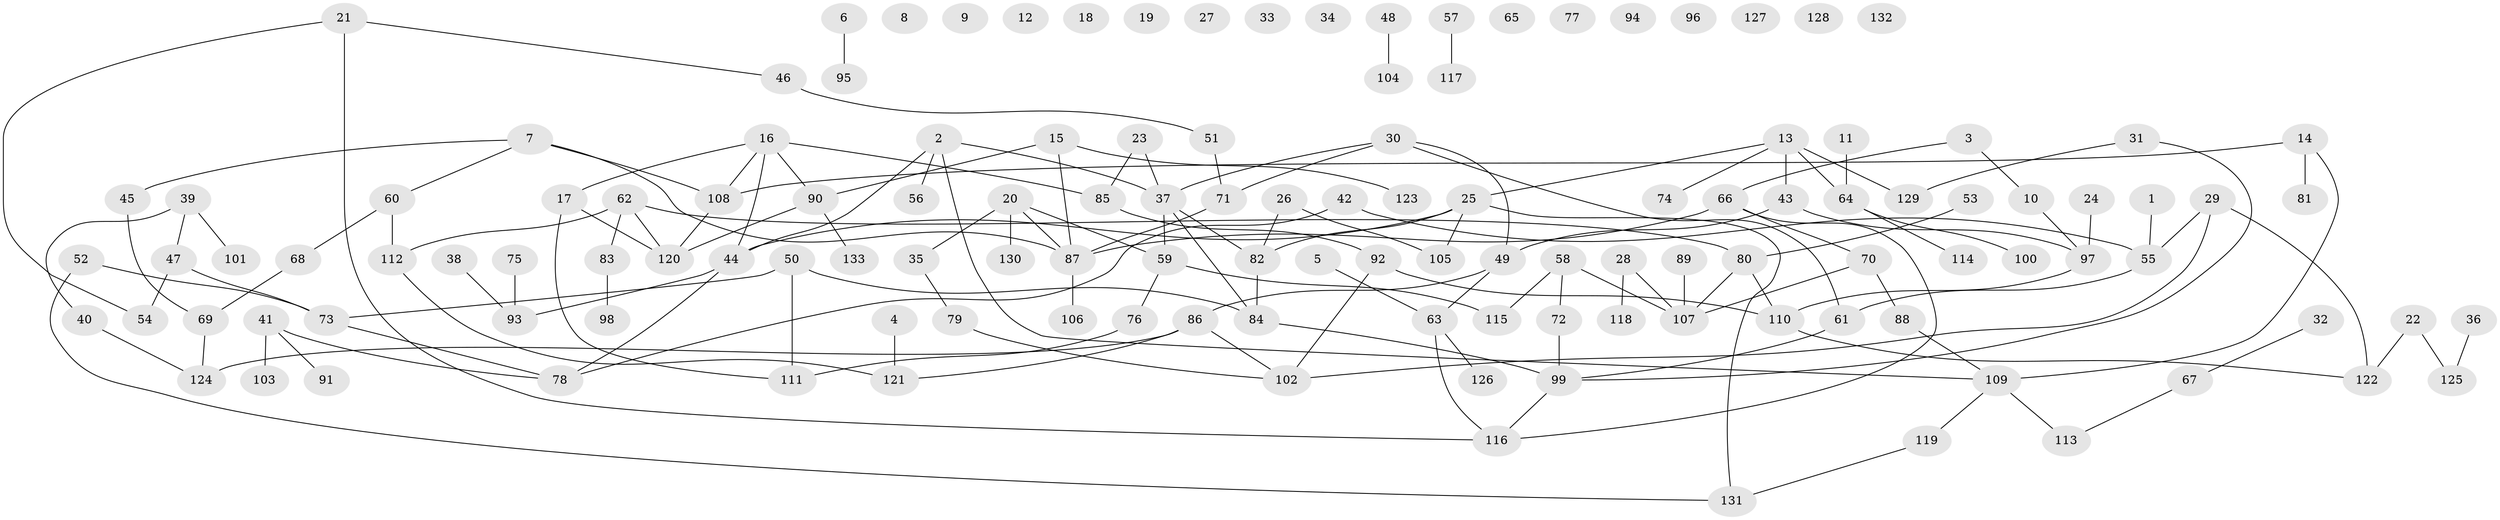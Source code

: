 // coarse degree distribution, {1: 0.24731182795698925, 3: 0.1827956989247312, 2: 0.15053763440860216, 5: 0.06451612903225806, 0: 0.17204301075268819, 4: 0.08602150537634409, 8: 0.03225806451612903, 7: 0.021505376344086023, 6: 0.043010752688172046}
// Generated by graph-tools (version 1.1) at 2025/23/03/03/25 07:23:27]
// undirected, 133 vertices, 153 edges
graph export_dot {
graph [start="1"]
  node [color=gray90,style=filled];
  1;
  2;
  3;
  4;
  5;
  6;
  7;
  8;
  9;
  10;
  11;
  12;
  13;
  14;
  15;
  16;
  17;
  18;
  19;
  20;
  21;
  22;
  23;
  24;
  25;
  26;
  27;
  28;
  29;
  30;
  31;
  32;
  33;
  34;
  35;
  36;
  37;
  38;
  39;
  40;
  41;
  42;
  43;
  44;
  45;
  46;
  47;
  48;
  49;
  50;
  51;
  52;
  53;
  54;
  55;
  56;
  57;
  58;
  59;
  60;
  61;
  62;
  63;
  64;
  65;
  66;
  67;
  68;
  69;
  70;
  71;
  72;
  73;
  74;
  75;
  76;
  77;
  78;
  79;
  80;
  81;
  82;
  83;
  84;
  85;
  86;
  87;
  88;
  89;
  90;
  91;
  92;
  93;
  94;
  95;
  96;
  97;
  98;
  99;
  100;
  101;
  102;
  103;
  104;
  105;
  106;
  107;
  108;
  109;
  110;
  111;
  112;
  113;
  114;
  115;
  116;
  117;
  118;
  119;
  120;
  121;
  122;
  123;
  124;
  125;
  126;
  127;
  128;
  129;
  130;
  131;
  132;
  133;
  1 -- 55;
  2 -- 37;
  2 -- 44;
  2 -- 56;
  2 -- 109;
  3 -- 10;
  3 -- 66;
  4 -- 121;
  5 -- 63;
  6 -- 95;
  7 -- 45;
  7 -- 60;
  7 -- 87;
  7 -- 108;
  10 -- 97;
  11 -- 64;
  13 -- 25;
  13 -- 43;
  13 -- 64;
  13 -- 74;
  13 -- 129;
  14 -- 81;
  14 -- 108;
  14 -- 109;
  15 -- 87;
  15 -- 90;
  15 -- 123;
  16 -- 17;
  16 -- 44;
  16 -- 85;
  16 -- 90;
  16 -- 108;
  17 -- 111;
  17 -- 120;
  20 -- 35;
  20 -- 59;
  20 -- 87;
  20 -- 130;
  21 -- 46;
  21 -- 54;
  21 -- 116;
  22 -- 122;
  22 -- 125;
  23 -- 37;
  23 -- 85;
  24 -- 97;
  25 -- 44;
  25 -- 82;
  25 -- 105;
  25 -- 131;
  26 -- 82;
  26 -- 105;
  28 -- 107;
  28 -- 118;
  29 -- 55;
  29 -- 102;
  29 -- 122;
  30 -- 37;
  30 -- 49;
  30 -- 61;
  30 -- 71;
  31 -- 99;
  31 -- 129;
  32 -- 67;
  35 -- 79;
  36 -- 125;
  37 -- 59;
  37 -- 82;
  37 -- 84;
  38 -- 93;
  39 -- 40;
  39 -- 47;
  39 -- 101;
  40 -- 124;
  41 -- 78;
  41 -- 91;
  41 -- 103;
  42 -- 55;
  42 -- 78;
  43 -- 49;
  43 -- 97;
  44 -- 78;
  44 -- 93;
  45 -- 69;
  46 -- 51;
  47 -- 54;
  47 -- 73;
  48 -- 104;
  49 -- 63;
  49 -- 86;
  50 -- 73;
  50 -- 84;
  50 -- 111;
  51 -- 71;
  52 -- 73;
  52 -- 131;
  53 -- 80;
  55 -- 61;
  57 -- 117;
  58 -- 72;
  58 -- 107;
  58 -- 115;
  59 -- 76;
  59 -- 115;
  60 -- 68;
  60 -- 112;
  61 -- 99;
  62 -- 80;
  62 -- 83;
  62 -- 112;
  62 -- 120;
  63 -- 116;
  63 -- 126;
  64 -- 100;
  64 -- 114;
  66 -- 70;
  66 -- 87;
  66 -- 116;
  67 -- 113;
  68 -- 69;
  69 -- 124;
  70 -- 88;
  70 -- 107;
  71 -- 87;
  72 -- 99;
  73 -- 78;
  75 -- 93;
  76 -- 111;
  79 -- 102;
  80 -- 107;
  80 -- 110;
  82 -- 84;
  83 -- 98;
  84 -- 99;
  85 -- 92;
  86 -- 102;
  86 -- 121;
  86 -- 124;
  87 -- 106;
  88 -- 109;
  89 -- 107;
  90 -- 120;
  90 -- 133;
  92 -- 102;
  92 -- 110;
  97 -- 110;
  99 -- 116;
  108 -- 120;
  109 -- 113;
  109 -- 119;
  110 -- 122;
  112 -- 121;
  119 -- 131;
}

